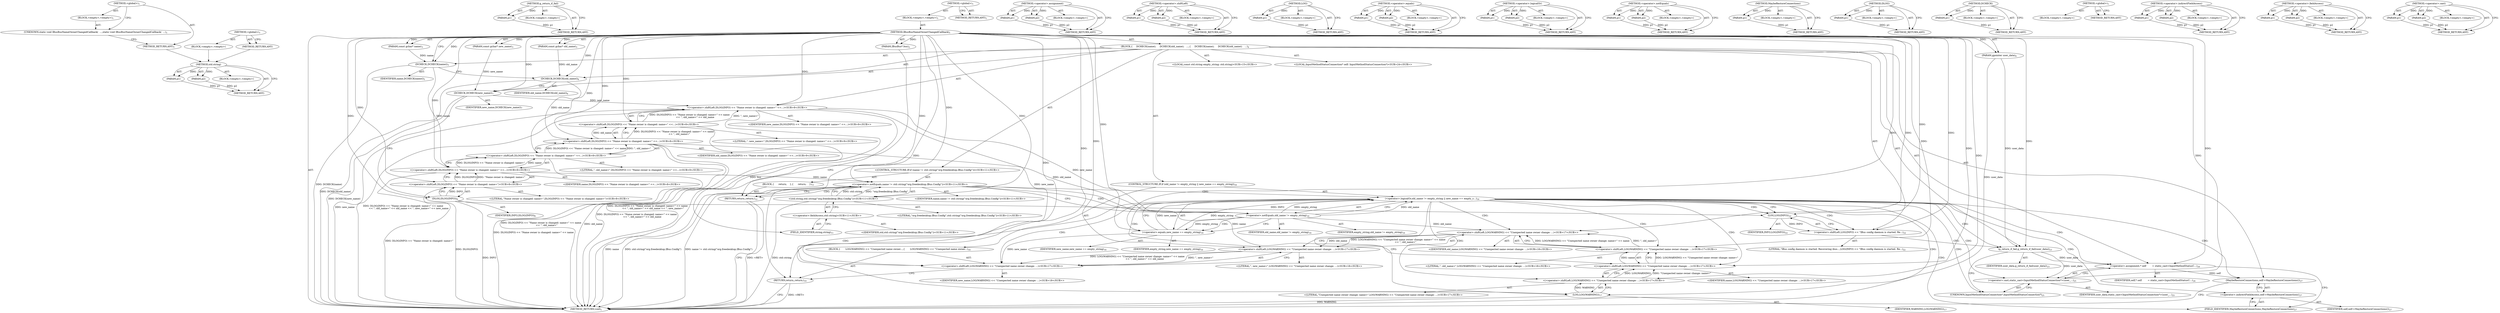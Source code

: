 digraph "&lt;global&gt;" {
vulnerable_139 [label=<(METHOD,std.string)>];
vulnerable_140 [label=<(PARAM,p1)>];
vulnerable_141 [label=<(PARAM,p2)>];
vulnerable_142 [label=<(BLOCK,&lt;empty&gt;,&lt;empty&gt;)>];
vulnerable_143 [label=<(METHOD_RETURN,ANY)>];
vulnerable_163 [label=<(METHOD,g_return_if_fail)>];
vulnerable_164 [label=<(PARAM,p1)>];
vulnerable_165 [label=<(BLOCK,&lt;empty&gt;,&lt;empty&gt;)>];
vulnerable_166 [label=<(METHOD_RETURN,ANY)>];
vulnerable_6 [label=<(METHOD,&lt;global&gt;)<SUB>1</SUB>>];
vulnerable_7 [label=<(BLOCK,&lt;empty&gt;,&lt;empty&gt;)<SUB>1</SUB>>];
vulnerable_8 [label=<(METHOD,IBusBusNameOwnerChangedCallback)<SUB>1</SUB>>];
vulnerable_9 [label=<(PARAM,IBusBus* bus)<SUB>2</SUB>>];
vulnerable_10 [label=<(PARAM,const gchar* name)<SUB>3</SUB>>];
vulnerable_11 [label=<(PARAM,const gchar* old_name)<SUB>3</SUB>>];
vulnerable_12 [label=<(PARAM,const gchar* new_name)<SUB>3</SUB>>];
vulnerable_13 [label=<(PARAM,gpointer user_data)<SUB>4</SUB>>];
vulnerable_14 [label=<(BLOCK,{
     DCHECK(name);
     DCHECK(old_name);
   ...,{
     DCHECK(name);
     DCHECK(old_name);
   ...)<SUB>4</SUB>>];
vulnerable_15 [label=<(DCHECK,DCHECK(name))<SUB>5</SUB>>];
vulnerable_16 [label=<(IDENTIFIER,name,DCHECK(name))<SUB>5</SUB>>];
vulnerable_17 [label=<(DCHECK,DCHECK(old_name))<SUB>6</SUB>>];
vulnerable_18 [label=<(IDENTIFIER,old_name,DCHECK(old_name))<SUB>6</SUB>>];
vulnerable_19 [label=<(DCHECK,DCHECK(new_name))<SUB>7</SUB>>];
vulnerable_20 [label=<(IDENTIFIER,new_name,DCHECK(new_name))<SUB>7</SUB>>];
vulnerable_21 [label="<(&lt;operator&gt;.shiftLeft,DLOG(INFO) &lt;&lt; &quot;Name owner is changed: name=&quot; &lt;&lt;...)<SUB>8</SUB>>"];
vulnerable_22 [label="<(&lt;operator&gt;.shiftLeft,DLOG(INFO) &lt;&lt; &quot;Name owner is changed: name=&quot; &lt;&lt;...)<SUB>8</SUB>>"];
vulnerable_23 [label="<(&lt;operator&gt;.shiftLeft,DLOG(INFO) &lt;&lt; &quot;Name owner is changed: name=&quot; &lt;&lt;...)<SUB>8</SUB>>"];
vulnerable_24 [label="<(&lt;operator&gt;.shiftLeft,DLOG(INFO) &lt;&lt; &quot;Name owner is changed: name=&quot; &lt;&lt;...)<SUB>8</SUB>>"];
vulnerable_25 [label="<(&lt;operator&gt;.shiftLeft,DLOG(INFO) &lt;&lt; &quot;Name owner is changed: name=&quot; &lt;&lt;...)<SUB>8</SUB>>"];
vulnerable_26 [label="<(&lt;operator&gt;.shiftLeft,DLOG(INFO) &lt;&lt; &quot;Name owner is changed: name=&quot;)<SUB>8</SUB>>"];
vulnerable_27 [label=<(DLOG,DLOG(INFO))<SUB>8</SUB>>];
vulnerable_28 [label=<(IDENTIFIER,INFO,DLOG(INFO))<SUB>8</SUB>>];
vulnerable_29 [label="<(LITERAL,&quot;Name owner is changed: name=&quot;,DLOG(INFO) &lt;&lt; &quot;Name owner is changed: name=&quot;)<SUB>8</SUB>>"];
vulnerable_30 [label="<(IDENTIFIER,name,DLOG(INFO) &lt;&lt; &quot;Name owner is changed: name=&quot; &lt;&lt;...)<SUB>8</SUB>>"];
vulnerable_31 [label="<(LITERAL,&quot;, old_name=&quot;,DLOG(INFO) &lt;&lt; &quot;Name owner is changed: name=&quot; &lt;&lt;...)<SUB>9</SUB>>"];
vulnerable_32 [label="<(IDENTIFIER,old_name,DLOG(INFO) &lt;&lt; &quot;Name owner is changed: name=&quot; &lt;&lt;...)<SUB>9</SUB>>"];
vulnerable_33 [label="<(LITERAL,&quot;, new_name=&quot;,DLOG(INFO) &lt;&lt; &quot;Name owner is changed: name=&quot; &lt;&lt;...)<SUB>9</SUB>>"];
vulnerable_34 [label="<(IDENTIFIER,new_name,DLOG(INFO) &lt;&lt; &quot;Name owner is changed: name=&quot; &lt;&lt;...)<SUB>9</SUB>>"];
vulnerable_35 [label="<(CONTROL_STRUCTURE,IF,if (name != std::string(&quot;org.freedesktop.IBus.Config&quot;)))<SUB>11</SUB>>"];
vulnerable_36 [label="<(&lt;operator&gt;.notEquals,name != std::string(&quot;org.freedesktop.IBus.Config&quot;))<SUB>11</SUB>>"];
vulnerable_37 [label="<(IDENTIFIER,name,name != std::string(&quot;org.freedesktop.IBus.Config&quot;))<SUB>11</SUB>>"];
vulnerable_38 [label="<(std.string,std::string(&quot;org.freedesktop.IBus.Config&quot;))<SUB>11</SUB>>"];
vulnerable_39 [label="<(&lt;operator&gt;.fieldAccess,std::string)<SUB>11</SUB>>"];
vulnerable_40 [label="<(IDENTIFIER,std,std::string(&quot;org.freedesktop.IBus.Config&quot;))<SUB>11</SUB>>"];
vulnerable_41 [label=<(FIELD_IDENTIFIER,string,string)<SUB>11</SUB>>];
vulnerable_42 [label="<(LITERAL,&quot;org.freedesktop.IBus.Config&quot;,std::string(&quot;org.freedesktop.IBus.Config&quot;))<SUB>11</SUB>>"];
vulnerable_43 [label=<(BLOCK,{
      return;
    },{
      return;
    })<SUB>11</SUB>>];
vulnerable_44 [label=<(RETURN,return;,return;)<SUB>12</SUB>>];
vulnerable_45 [label="<(LOCAL,const std.string empty_string: std.string)<SUB>15</SUB>>"];
vulnerable_46 [label=<(CONTROL_STRUCTURE,IF,if (old_name != empty_string || new_name == empty_string))<SUB>16</SUB>>];
vulnerable_47 [label=<(&lt;operator&gt;.logicalOr,old_name != empty_string || new_name == empty_s...)<SUB>16</SUB>>];
vulnerable_48 [label=<(&lt;operator&gt;.notEquals,old_name != empty_string)<SUB>16</SUB>>];
vulnerable_49 [label=<(IDENTIFIER,old_name,old_name != empty_string)<SUB>16</SUB>>];
vulnerable_50 [label=<(IDENTIFIER,empty_string,old_name != empty_string)<SUB>16</SUB>>];
vulnerable_51 [label=<(&lt;operator&gt;.equals,new_name == empty_string)<SUB>16</SUB>>];
vulnerable_52 [label=<(IDENTIFIER,new_name,new_name == empty_string)<SUB>16</SUB>>];
vulnerable_53 [label=<(IDENTIFIER,empty_string,new_name == empty_string)<SUB>16</SUB>>];
vulnerable_54 [label=<(BLOCK,{
       LOG(WARNING) &lt;&lt; &quot;Unexpected name owner...,{
       LOG(WARNING) &lt;&lt; &quot;Unexpected name owner...)<SUB>16</SUB>>];
vulnerable_55 [label="<(&lt;operator&gt;.shiftLeft,LOG(WARNING) &lt;&lt; &quot;Unexpected name owner change: ...)<SUB>17</SUB>>"];
vulnerable_56 [label="<(&lt;operator&gt;.shiftLeft,LOG(WARNING) &lt;&lt; &quot;Unexpected name owner change: ...)<SUB>17</SUB>>"];
vulnerable_57 [label="<(&lt;operator&gt;.shiftLeft,LOG(WARNING) &lt;&lt; &quot;Unexpected name owner change: ...)<SUB>17</SUB>>"];
vulnerable_58 [label="<(&lt;operator&gt;.shiftLeft,LOG(WARNING) &lt;&lt; &quot;Unexpected name owner change: ...)<SUB>17</SUB>>"];
vulnerable_59 [label="<(&lt;operator&gt;.shiftLeft,LOG(WARNING) &lt;&lt; &quot;Unexpected name owner change: ...)<SUB>17</SUB>>"];
vulnerable_60 [label="<(&lt;operator&gt;.shiftLeft,LOG(WARNING) &lt;&lt; &quot;Unexpected name owner change: ...)<SUB>17</SUB>>"];
vulnerable_61 [label=<(LOG,LOG(WARNING))<SUB>17</SUB>>];
vulnerable_62 [label=<(IDENTIFIER,WARNING,LOG(WARNING))<SUB>17</SUB>>];
vulnerable_63 [label="<(LITERAL,&quot;Unexpected name owner change: name=&quot;,LOG(WARNING) &lt;&lt; &quot;Unexpected name owner change: ...)<SUB>17</SUB>>"];
vulnerable_64 [label="<(IDENTIFIER,name,LOG(WARNING) &lt;&lt; &quot;Unexpected name owner change: ...)<SUB>17</SUB>>"];
vulnerable_65 [label="<(LITERAL,&quot;, old_name=&quot;,LOG(WARNING) &lt;&lt; &quot;Unexpected name owner change: ...)<SUB>18</SUB>>"];
vulnerable_66 [label="<(IDENTIFIER,old_name,LOG(WARNING) &lt;&lt; &quot;Unexpected name owner change: ...)<SUB>18</SUB>>"];
vulnerable_67 [label="<(LITERAL,&quot;, new_name=&quot;,LOG(WARNING) &lt;&lt; &quot;Unexpected name owner change: ...)<SUB>18</SUB>>"];
vulnerable_68 [label="<(IDENTIFIER,new_name,LOG(WARNING) &lt;&lt; &quot;Unexpected name owner change: ...)<SUB>18</SUB>>"];
vulnerable_69 [label=<(RETURN,return;,return;)<SUB>19</SUB>>];
vulnerable_70 [label=<(&lt;operator&gt;.shiftLeft,LOG(INFO) &lt;&lt; &quot;IBus config daemon is started. Re...)<SUB>22</SUB>>];
vulnerable_71 [label=<(LOG,LOG(INFO))<SUB>22</SUB>>];
vulnerable_72 [label=<(IDENTIFIER,INFO,LOG(INFO))<SUB>22</SUB>>];
vulnerable_73 [label=<(LITERAL,&quot;IBus config daemon is started. Recovering ibus...,LOG(INFO) &lt;&lt; &quot;IBus config daemon is started. Re...)<SUB>22</SUB>>];
vulnerable_74 [label=<(g_return_if_fail,g_return_if_fail(user_data))<SUB>23</SUB>>];
vulnerable_75 [label=<(IDENTIFIER,user_data,g_return_if_fail(user_data))<SUB>23</SUB>>];
vulnerable_76 [label="<(LOCAL,InputMethodStatusConnection* self: InputMethodStatusConnection*)<SUB>24</SUB>>"];
vulnerable_77 [label=<(&lt;operator&gt;.assignment,* self
        = static_cast&lt;InputMethodStatusC...)<SUB>24</SUB>>];
vulnerable_78 [label=<(IDENTIFIER,self,* self
        = static_cast&lt;InputMethodStatusC...)<SUB>24</SUB>>];
vulnerable_79 [label=<(&lt;operator&gt;.cast,static_cast&lt;InputMethodStatusConnection*&gt;(user_...)<SUB>25</SUB>>];
vulnerable_80 [label=<(UNKNOWN,InputMethodStatusConnection*,InputMethodStatusConnection*)<SUB>25</SUB>>];
vulnerable_81 [label=<(IDENTIFIER,user_data,static_cast&lt;InputMethodStatusConnection*&gt;(user_...)<SUB>25</SUB>>];
vulnerable_82 [label=<(MaybeRestoreConnections,self-&gt;MaybeRestoreConnections())<SUB>27</SUB>>];
vulnerable_83 [label=<(&lt;operator&gt;.indirectFieldAccess,self-&gt;MaybeRestoreConnections)<SUB>27</SUB>>];
vulnerable_84 [label=<(IDENTIFIER,self,self-&gt;MaybeRestoreConnections())<SUB>27</SUB>>];
vulnerable_85 [label=<(FIELD_IDENTIFIER,MaybeRestoreConnections,MaybeRestoreConnections)<SUB>27</SUB>>];
vulnerable_86 [label=<(METHOD_RETURN,void)<SUB>1</SUB>>];
vulnerable_88 [label=<(METHOD_RETURN,ANY)<SUB>1</SUB>>];
vulnerable_167 [label=<(METHOD,&lt;operator&gt;.assignment)>];
vulnerable_168 [label=<(PARAM,p1)>];
vulnerable_169 [label=<(PARAM,p2)>];
vulnerable_170 [label=<(BLOCK,&lt;empty&gt;,&lt;empty&gt;)>];
vulnerable_171 [label=<(METHOD_RETURN,ANY)>];
vulnerable_125 [label=<(METHOD,&lt;operator&gt;.shiftLeft)>];
vulnerable_126 [label=<(PARAM,p1)>];
vulnerable_127 [label=<(PARAM,p2)>];
vulnerable_128 [label=<(BLOCK,&lt;empty&gt;,&lt;empty&gt;)>];
vulnerable_129 [label=<(METHOD_RETURN,ANY)>];
vulnerable_159 [label=<(METHOD,LOG)>];
vulnerable_160 [label=<(PARAM,p1)>];
vulnerable_161 [label=<(BLOCK,&lt;empty&gt;,&lt;empty&gt;)>];
vulnerable_162 [label=<(METHOD_RETURN,ANY)>];
vulnerable_154 [label=<(METHOD,&lt;operator&gt;.equals)>];
vulnerable_155 [label=<(PARAM,p1)>];
vulnerable_156 [label=<(PARAM,p2)>];
vulnerable_157 [label=<(BLOCK,&lt;empty&gt;,&lt;empty&gt;)>];
vulnerable_158 [label=<(METHOD_RETURN,ANY)>];
vulnerable_149 [label=<(METHOD,&lt;operator&gt;.logicalOr)>];
vulnerable_150 [label=<(PARAM,p1)>];
vulnerable_151 [label=<(PARAM,p2)>];
vulnerable_152 [label=<(BLOCK,&lt;empty&gt;,&lt;empty&gt;)>];
vulnerable_153 [label=<(METHOD_RETURN,ANY)>];
vulnerable_134 [label=<(METHOD,&lt;operator&gt;.notEquals)>];
vulnerable_135 [label=<(PARAM,p1)>];
vulnerable_136 [label=<(PARAM,p2)>];
vulnerable_137 [label=<(BLOCK,&lt;empty&gt;,&lt;empty&gt;)>];
vulnerable_138 [label=<(METHOD_RETURN,ANY)>];
vulnerable_177 [label=<(METHOD,MaybeRestoreConnections)>];
vulnerable_178 [label=<(PARAM,p1)>];
vulnerable_179 [label=<(BLOCK,&lt;empty&gt;,&lt;empty&gt;)>];
vulnerable_180 [label=<(METHOD_RETURN,ANY)>];
vulnerable_130 [label=<(METHOD,DLOG)>];
vulnerable_131 [label=<(PARAM,p1)>];
vulnerable_132 [label=<(BLOCK,&lt;empty&gt;,&lt;empty&gt;)>];
vulnerable_133 [label=<(METHOD_RETURN,ANY)>];
vulnerable_121 [label=<(METHOD,DCHECK)>];
vulnerable_122 [label=<(PARAM,p1)>];
vulnerable_123 [label=<(BLOCK,&lt;empty&gt;,&lt;empty&gt;)>];
vulnerable_124 [label=<(METHOD_RETURN,ANY)>];
vulnerable_115 [label=<(METHOD,&lt;global&gt;)<SUB>1</SUB>>];
vulnerable_116 [label=<(BLOCK,&lt;empty&gt;,&lt;empty&gt;)>];
vulnerable_117 [label=<(METHOD_RETURN,ANY)>];
vulnerable_181 [label=<(METHOD,&lt;operator&gt;.indirectFieldAccess)>];
vulnerable_182 [label=<(PARAM,p1)>];
vulnerable_183 [label=<(PARAM,p2)>];
vulnerable_184 [label=<(BLOCK,&lt;empty&gt;,&lt;empty&gt;)>];
vulnerable_185 [label=<(METHOD_RETURN,ANY)>];
vulnerable_144 [label=<(METHOD,&lt;operator&gt;.fieldAccess)>];
vulnerable_145 [label=<(PARAM,p1)>];
vulnerable_146 [label=<(PARAM,p2)>];
vulnerable_147 [label=<(BLOCK,&lt;empty&gt;,&lt;empty&gt;)>];
vulnerable_148 [label=<(METHOD_RETURN,ANY)>];
vulnerable_172 [label=<(METHOD,&lt;operator&gt;.cast)>];
vulnerable_173 [label=<(PARAM,p1)>];
vulnerable_174 [label=<(PARAM,p2)>];
vulnerable_175 [label=<(BLOCK,&lt;empty&gt;,&lt;empty&gt;)>];
vulnerable_176 [label=<(METHOD_RETURN,ANY)>];
fixed_6 [label=<(METHOD,&lt;global&gt;)<SUB>1</SUB>>];
fixed_7 [label=<(BLOCK,&lt;empty&gt;,&lt;empty&gt;)<SUB>1</SUB>>];
fixed_8 [label=<(UNKNOWN,static void IBusBusNameOwnerChangedCallback(
  ...,static void IBusBusNameOwnerChangedCallback(
  ...)<SUB>1</SUB>>];
fixed_9 [label=<(METHOD_RETURN,ANY)<SUB>1</SUB>>];
fixed_14 [label=<(METHOD,&lt;global&gt;)<SUB>1</SUB>>];
fixed_15 [label=<(BLOCK,&lt;empty&gt;,&lt;empty&gt;)>];
fixed_16 [label=<(METHOD_RETURN,ANY)>];
vulnerable_139 -> vulnerable_140  [key=0, label="AST: "];
vulnerable_139 -> vulnerable_140  [key=1, label="DDG: "];
vulnerable_139 -> vulnerable_142  [key=0, label="AST: "];
vulnerable_139 -> vulnerable_141  [key=0, label="AST: "];
vulnerable_139 -> vulnerable_141  [key=1, label="DDG: "];
vulnerable_139 -> vulnerable_143  [key=0, label="AST: "];
vulnerable_139 -> vulnerable_143  [key=1, label="CFG: "];
vulnerable_140 -> vulnerable_143  [key=0, label="DDG: p1"];
vulnerable_141 -> vulnerable_143  [key=0, label="DDG: p2"];
vulnerable_163 -> vulnerable_164  [key=0, label="AST: "];
vulnerable_163 -> vulnerable_164  [key=1, label="DDG: "];
vulnerable_163 -> vulnerable_165  [key=0, label="AST: "];
vulnerable_163 -> vulnerable_166  [key=0, label="AST: "];
vulnerable_163 -> vulnerable_166  [key=1, label="CFG: "];
vulnerable_164 -> vulnerable_166  [key=0, label="DDG: p1"];
vulnerable_6 -> vulnerable_7  [key=0, label="AST: "];
vulnerable_6 -> vulnerable_88  [key=0, label="AST: "];
vulnerable_6 -> vulnerable_88  [key=1, label="CFG: "];
vulnerable_7 -> vulnerable_8  [key=0, label="AST: "];
vulnerable_8 -> vulnerable_9  [key=0, label="AST: "];
vulnerable_8 -> vulnerable_9  [key=1, label="DDG: "];
vulnerable_8 -> vulnerable_10  [key=0, label="AST: "];
vulnerable_8 -> vulnerable_10  [key=1, label="DDG: "];
vulnerable_8 -> vulnerable_11  [key=0, label="AST: "];
vulnerable_8 -> vulnerable_11  [key=1, label="DDG: "];
vulnerable_8 -> vulnerable_12  [key=0, label="AST: "];
vulnerable_8 -> vulnerable_12  [key=1, label="DDG: "];
vulnerable_8 -> vulnerable_13  [key=0, label="AST: "];
vulnerable_8 -> vulnerable_13  [key=1, label="DDG: "];
vulnerable_8 -> vulnerable_14  [key=0, label="AST: "];
vulnerable_8 -> vulnerable_86  [key=0, label="AST: "];
vulnerable_8 -> vulnerable_15  [key=0, label="CFG: "];
vulnerable_8 -> vulnerable_15  [key=1, label="DDG: "];
vulnerable_8 -> vulnerable_77  [key=0, label="DDG: "];
vulnerable_8 -> vulnerable_17  [key=0, label="DDG: "];
vulnerable_8 -> vulnerable_19  [key=0, label="DDG: "];
vulnerable_8 -> vulnerable_21  [key=0, label="DDG: "];
vulnerable_8 -> vulnerable_70  [key=0, label="DDG: "];
vulnerable_8 -> vulnerable_74  [key=0, label="DDG: "];
vulnerable_8 -> vulnerable_22  [key=0, label="DDG: "];
vulnerable_8 -> vulnerable_36  [key=0, label="DDG: "];
vulnerable_8 -> vulnerable_44  [key=0, label="DDG: "];
vulnerable_8 -> vulnerable_69  [key=0, label="DDG: "];
vulnerable_8 -> vulnerable_71  [key=0, label="DDG: "];
vulnerable_8 -> vulnerable_79  [key=0, label="DDG: "];
vulnerable_8 -> vulnerable_23  [key=0, label="DDG: "];
vulnerable_8 -> vulnerable_38  [key=0, label="DDG: "];
vulnerable_8 -> vulnerable_48  [key=0, label="DDG: "];
vulnerable_8 -> vulnerable_51  [key=0, label="DDG: "];
vulnerable_8 -> vulnerable_55  [key=0, label="DDG: "];
vulnerable_8 -> vulnerable_24  [key=0, label="DDG: "];
vulnerable_8 -> vulnerable_56  [key=0, label="DDG: "];
vulnerable_8 -> vulnerable_25  [key=0, label="DDG: "];
vulnerable_8 -> vulnerable_57  [key=0, label="DDG: "];
vulnerable_8 -> vulnerable_26  [key=0, label="DDG: "];
vulnerable_8 -> vulnerable_58  [key=0, label="DDG: "];
vulnerable_8 -> vulnerable_27  [key=0, label="DDG: "];
vulnerable_8 -> vulnerable_59  [key=0, label="DDG: "];
vulnerable_8 -> vulnerable_60  [key=0, label="DDG: "];
vulnerable_8 -> vulnerable_61  [key=0, label="DDG: "];
vulnerable_9 -> vulnerable_86  [key=0, label="DDG: bus"];
vulnerable_10 -> vulnerable_15  [key=0, label="DDG: name"];
vulnerable_11 -> vulnerable_17  [key=0, label="DDG: old_name"];
vulnerable_12 -> vulnerable_19  [key=0, label="DDG: new_name"];
vulnerable_13 -> vulnerable_86  [key=0, label="DDG: user_data"];
vulnerable_13 -> vulnerable_74  [key=0, label="DDG: user_data"];
vulnerable_14 -> vulnerable_15  [key=0, label="AST: "];
vulnerable_14 -> vulnerable_17  [key=0, label="AST: "];
vulnerable_14 -> vulnerable_19  [key=0, label="AST: "];
vulnerable_14 -> vulnerable_21  [key=0, label="AST: "];
vulnerable_14 -> vulnerable_35  [key=0, label="AST: "];
vulnerable_14 -> vulnerable_45  [key=0, label="AST: "];
vulnerable_14 -> vulnerable_46  [key=0, label="AST: "];
vulnerable_14 -> vulnerable_70  [key=0, label="AST: "];
vulnerable_14 -> vulnerable_74  [key=0, label="AST: "];
vulnerable_14 -> vulnerable_76  [key=0, label="AST: "];
vulnerable_14 -> vulnerable_77  [key=0, label="AST: "];
vulnerable_14 -> vulnerable_82  [key=0, label="AST: "];
vulnerable_15 -> vulnerable_16  [key=0, label="AST: "];
vulnerable_15 -> vulnerable_17  [key=0, label="CFG: "];
vulnerable_15 -> vulnerable_86  [key=0, label="DDG: DCHECK(name)"];
vulnerable_15 -> vulnerable_25  [key=0, label="DDG: name"];
vulnerable_17 -> vulnerable_18  [key=0, label="AST: "];
vulnerable_17 -> vulnerable_19  [key=0, label="CFG: "];
vulnerable_17 -> vulnerable_86  [key=0, label="DDG: DCHECK(old_name)"];
vulnerable_17 -> vulnerable_23  [key=0, label="DDG: old_name"];
vulnerable_19 -> vulnerable_20  [key=0, label="AST: "];
vulnerable_19 -> vulnerable_27  [key=0, label="CFG: "];
vulnerable_19 -> vulnerable_86  [key=0, label="DDG: DCHECK(new_name)"];
vulnerable_19 -> vulnerable_21  [key=0, label="DDG: new_name"];
vulnerable_21 -> vulnerable_22  [key=0, label="AST: "];
vulnerable_21 -> vulnerable_34  [key=0, label="AST: "];
vulnerable_21 -> vulnerable_41  [key=0, label="CFG: "];
vulnerable_21 -> vulnerable_86  [key=0, label="DDG: DLOG(INFO) &lt;&lt; &quot;Name owner is changed: name=&quot; &lt;&lt; name
               &lt;&lt; &quot;, old_name=&quot; &lt;&lt; old_name &lt;&lt; &quot;, new_name=&quot;"];
vulnerable_21 -> vulnerable_86  [key=1, label="DDG: new_name"];
vulnerable_21 -> vulnerable_86  [key=2, label="DDG: DLOG(INFO) &lt;&lt; &quot;Name owner is changed: name=&quot; &lt;&lt; name
               &lt;&lt; &quot;, old_name=&quot; &lt;&lt; old_name &lt;&lt; &quot;, new_name=&quot; &lt;&lt; new_name"];
vulnerable_21 -> vulnerable_51  [key=0, label="DDG: new_name"];
vulnerable_21 -> vulnerable_55  [key=0, label="DDG: new_name"];
vulnerable_22 -> vulnerable_23  [key=0, label="AST: "];
vulnerable_22 -> vulnerable_33  [key=0, label="AST: "];
vulnerable_22 -> vulnerable_21  [key=0, label="CFG: "];
vulnerable_22 -> vulnerable_21  [key=1, label="DDG: DLOG(INFO) &lt;&lt; &quot;Name owner is changed: name=&quot; &lt;&lt; name
               &lt;&lt; &quot;, old_name=&quot; &lt;&lt; old_name"];
vulnerable_22 -> vulnerable_21  [key=2, label="DDG: &quot;, new_name=&quot;"];
vulnerable_22 -> vulnerable_86  [key=0, label="DDG: DLOG(INFO) &lt;&lt; &quot;Name owner is changed: name=&quot; &lt;&lt; name
               &lt;&lt; &quot;, old_name=&quot; &lt;&lt; old_name"];
vulnerable_23 -> vulnerable_24  [key=0, label="AST: "];
vulnerable_23 -> vulnerable_32  [key=0, label="AST: "];
vulnerable_23 -> vulnerable_22  [key=0, label="CFG: "];
vulnerable_23 -> vulnerable_22  [key=1, label="DDG: DLOG(INFO) &lt;&lt; &quot;Name owner is changed: name=&quot; &lt;&lt; name
               &lt;&lt; &quot;, old_name=&quot;"];
vulnerable_23 -> vulnerable_22  [key=2, label="DDG: old_name"];
vulnerable_23 -> vulnerable_86  [key=0, label="DDG: DLOG(INFO) &lt;&lt; &quot;Name owner is changed: name=&quot; &lt;&lt; name
               &lt;&lt; &quot;, old_name=&quot;"];
vulnerable_23 -> vulnerable_86  [key=1, label="DDG: old_name"];
vulnerable_23 -> vulnerable_48  [key=0, label="DDG: old_name"];
vulnerable_24 -> vulnerable_25  [key=0, label="AST: "];
vulnerable_24 -> vulnerable_31  [key=0, label="AST: "];
vulnerable_24 -> vulnerable_23  [key=0, label="CFG: "];
vulnerable_24 -> vulnerable_23  [key=1, label="DDG: DLOG(INFO) &lt;&lt; &quot;Name owner is changed: name=&quot; &lt;&lt; name"];
vulnerable_24 -> vulnerable_23  [key=2, label="DDG: &quot;, old_name=&quot;"];
vulnerable_24 -> vulnerable_86  [key=0, label="DDG: DLOG(INFO) &lt;&lt; &quot;Name owner is changed: name=&quot; &lt;&lt; name"];
vulnerable_25 -> vulnerable_26  [key=0, label="AST: "];
vulnerable_25 -> vulnerable_30  [key=0, label="AST: "];
vulnerable_25 -> vulnerable_24  [key=0, label="CFG: "];
vulnerable_25 -> vulnerable_24  [key=1, label="DDG: DLOG(INFO) &lt;&lt; &quot;Name owner is changed: name=&quot;"];
vulnerable_25 -> vulnerable_24  [key=2, label="DDG: name"];
vulnerable_25 -> vulnerable_86  [key=0, label="DDG: DLOG(INFO) &lt;&lt; &quot;Name owner is changed: name=&quot;"];
vulnerable_25 -> vulnerable_36  [key=0, label="DDG: name"];
vulnerable_26 -> vulnerable_27  [key=0, label="AST: "];
vulnerable_26 -> vulnerable_29  [key=0, label="AST: "];
vulnerable_26 -> vulnerable_25  [key=0, label="CFG: "];
vulnerable_26 -> vulnerable_25  [key=1, label="DDG: DLOG(INFO)"];
vulnerable_26 -> vulnerable_25  [key=2, label="DDG: &quot;Name owner is changed: name=&quot;"];
vulnerable_26 -> vulnerable_86  [key=0, label="DDG: DLOG(INFO)"];
vulnerable_27 -> vulnerable_28  [key=0, label="AST: "];
vulnerable_27 -> vulnerable_26  [key=0, label="CFG: "];
vulnerable_27 -> vulnerable_26  [key=1, label="DDG: INFO"];
vulnerable_27 -> vulnerable_86  [key=0, label="DDG: INFO"];
vulnerable_27 -> vulnerable_71  [key=0, label="DDG: INFO"];
vulnerable_35 -> vulnerable_36  [key=0, label="AST: "];
vulnerable_35 -> vulnerable_43  [key=0, label="AST: "];
vulnerable_36 -> vulnerable_37  [key=0, label="AST: "];
vulnerable_36 -> vulnerable_38  [key=0, label="AST: "];
vulnerable_36 -> vulnerable_44  [key=0, label="CFG: "];
vulnerable_36 -> vulnerable_44  [key=1, label="CDG: "];
vulnerable_36 -> vulnerable_48  [key=0, label="CFG: "];
vulnerable_36 -> vulnerable_48  [key=1, label="CDG: "];
vulnerable_36 -> vulnerable_86  [key=0, label="DDG: name"];
vulnerable_36 -> vulnerable_86  [key=1, label="DDG: std::string(&quot;org.freedesktop.IBus.Config&quot;)"];
vulnerable_36 -> vulnerable_86  [key=2, label="DDG: name != std::string(&quot;org.freedesktop.IBus.Config&quot;)"];
vulnerable_36 -> vulnerable_59  [key=0, label="DDG: name"];
vulnerable_36 -> vulnerable_47  [key=0, label="CDG: "];
vulnerable_38 -> vulnerable_39  [key=0, label="AST: "];
vulnerable_38 -> vulnerable_42  [key=0, label="AST: "];
vulnerable_38 -> vulnerable_36  [key=0, label="CFG: "];
vulnerable_38 -> vulnerable_36  [key=1, label="DDG: std::string"];
vulnerable_38 -> vulnerable_36  [key=2, label="DDG: &quot;org.freedesktop.IBus.Config&quot;"];
vulnerable_38 -> vulnerable_86  [key=0, label="DDG: std::string"];
vulnerable_39 -> vulnerable_40  [key=0, label="AST: "];
vulnerable_39 -> vulnerable_41  [key=0, label="AST: "];
vulnerable_39 -> vulnerable_38  [key=0, label="CFG: "];
vulnerable_41 -> vulnerable_39  [key=0, label="CFG: "];
vulnerable_43 -> vulnerable_44  [key=0, label="AST: "];
vulnerable_44 -> vulnerable_86  [key=0, label="CFG: "];
vulnerable_44 -> vulnerable_86  [key=1, label="DDG: &lt;RET&gt;"];
vulnerable_46 -> vulnerable_47  [key=0, label="AST: "];
vulnerable_46 -> vulnerable_54  [key=0, label="AST: "];
vulnerable_47 -> vulnerable_48  [key=0, label="AST: "];
vulnerable_47 -> vulnerable_51  [key=0, label="AST: "];
vulnerable_47 -> vulnerable_61  [key=0, label="CFG: "];
vulnerable_47 -> vulnerable_61  [key=1, label="CDG: "];
vulnerable_47 -> vulnerable_71  [key=0, label="CFG: "];
vulnerable_47 -> vulnerable_71  [key=1, label="CDG: "];
vulnerable_47 -> vulnerable_80  [key=0, label="CDG: "];
vulnerable_47 -> vulnerable_58  [key=0, label="CDG: "];
vulnerable_47 -> vulnerable_60  [key=0, label="CDG: "];
vulnerable_47 -> vulnerable_77  [key=0, label="CDG: "];
vulnerable_47 -> vulnerable_57  [key=0, label="CDG: "];
vulnerable_47 -> vulnerable_83  [key=0, label="CDG: "];
vulnerable_47 -> vulnerable_85  [key=0, label="CDG: "];
vulnerable_47 -> vulnerable_56  [key=0, label="CDG: "];
vulnerable_47 -> vulnerable_69  [key=0, label="CDG: "];
vulnerable_47 -> vulnerable_70  [key=0, label="CDG: "];
vulnerable_47 -> vulnerable_74  [key=0, label="CDG: "];
vulnerable_47 -> vulnerable_59  [key=0, label="CDG: "];
vulnerable_47 -> vulnerable_55  [key=0, label="CDG: "];
vulnerable_47 -> vulnerable_82  [key=0, label="CDG: "];
vulnerable_47 -> vulnerable_79  [key=0, label="CDG: "];
vulnerable_48 -> vulnerable_49  [key=0, label="AST: "];
vulnerable_48 -> vulnerable_50  [key=0, label="AST: "];
vulnerable_48 -> vulnerable_47  [key=0, label="CFG: "];
vulnerable_48 -> vulnerable_47  [key=1, label="DDG: old_name"];
vulnerable_48 -> vulnerable_47  [key=2, label="DDG: empty_string"];
vulnerable_48 -> vulnerable_51  [key=0, label="CFG: "];
vulnerable_48 -> vulnerable_51  [key=1, label="DDG: empty_string"];
vulnerable_48 -> vulnerable_51  [key=2, label="CDG: "];
vulnerable_48 -> vulnerable_57  [key=0, label="DDG: old_name"];
vulnerable_51 -> vulnerable_52  [key=0, label="AST: "];
vulnerable_51 -> vulnerable_53  [key=0, label="AST: "];
vulnerable_51 -> vulnerable_47  [key=0, label="CFG: "];
vulnerable_51 -> vulnerable_47  [key=1, label="DDG: new_name"];
vulnerable_51 -> vulnerable_47  [key=2, label="DDG: empty_string"];
vulnerable_51 -> vulnerable_55  [key=0, label="DDG: new_name"];
vulnerable_54 -> vulnerable_55  [key=0, label="AST: "];
vulnerable_54 -> vulnerable_69  [key=0, label="AST: "];
vulnerable_55 -> vulnerable_56  [key=0, label="AST: "];
vulnerable_55 -> vulnerable_68  [key=0, label="AST: "];
vulnerable_55 -> vulnerable_69  [key=0, label="CFG: "];
vulnerable_56 -> vulnerable_57  [key=0, label="AST: "];
vulnerable_56 -> vulnerable_67  [key=0, label="AST: "];
vulnerable_56 -> vulnerable_55  [key=0, label="CFG: "];
vulnerable_56 -> vulnerable_55  [key=1, label="DDG: LOG(WARNING) &lt;&lt; &quot;Unexpected name owner change: name=&quot; &lt;&lt; name
                    &lt;&lt; &quot;, old_name=&quot; &lt;&lt; old_name"];
vulnerable_56 -> vulnerable_55  [key=2, label="DDG: &quot;, new_name=&quot;"];
vulnerable_57 -> vulnerable_58  [key=0, label="AST: "];
vulnerable_57 -> vulnerable_66  [key=0, label="AST: "];
vulnerable_57 -> vulnerable_56  [key=0, label="CFG: "];
vulnerable_57 -> vulnerable_56  [key=1, label="DDG: LOG(WARNING) &lt;&lt; &quot;Unexpected name owner change: name=&quot; &lt;&lt; name
                    &lt;&lt; &quot;, old_name=&quot;"];
vulnerable_57 -> vulnerable_56  [key=2, label="DDG: old_name"];
vulnerable_58 -> vulnerable_59  [key=0, label="AST: "];
vulnerable_58 -> vulnerable_65  [key=0, label="AST: "];
vulnerable_58 -> vulnerable_57  [key=0, label="CFG: "];
vulnerable_58 -> vulnerable_57  [key=1, label="DDG: LOG(WARNING) &lt;&lt; &quot;Unexpected name owner change: name=&quot; &lt;&lt; name"];
vulnerable_58 -> vulnerable_57  [key=2, label="DDG: &quot;, old_name=&quot;"];
vulnerable_59 -> vulnerable_60  [key=0, label="AST: "];
vulnerable_59 -> vulnerable_64  [key=0, label="AST: "];
vulnerable_59 -> vulnerable_58  [key=0, label="CFG: "];
vulnerable_59 -> vulnerable_58  [key=1, label="DDG: LOG(WARNING) &lt;&lt; &quot;Unexpected name owner change: name=&quot;"];
vulnerable_59 -> vulnerable_58  [key=2, label="DDG: name"];
vulnerable_60 -> vulnerable_61  [key=0, label="AST: "];
vulnerable_60 -> vulnerable_63  [key=0, label="AST: "];
vulnerable_60 -> vulnerable_59  [key=0, label="CFG: "];
vulnerable_60 -> vulnerable_59  [key=1, label="DDG: LOG(WARNING)"];
vulnerable_60 -> vulnerable_59  [key=2, label="DDG: &quot;Unexpected name owner change: name=&quot;"];
vulnerable_61 -> vulnerable_62  [key=0, label="AST: "];
vulnerable_61 -> vulnerable_60  [key=0, label="CFG: "];
vulnerable_61 -> vulnerable_60  [key=1, label="DDG: WARNING"];
vulnerable_61 -> vulnerable_86  [key=0, label="DDG: WARNING"];
vulnerable_69 -> vulnerable_86  [key=0, label="CFG: "];
vulnerable_69 -> vulnerable_86  [key=1, label="DDG: &lt;RET&gt;"];
vulnerable_70 -> vulnerable_71  [key=0, label="AST: "];
vulnerable_70 -> vulnerable_73  [key=0, label="AST: "];
vulnerable_70 -> vulnerable_74  [key=0, label="CFG: "];
vulnerable_71 -> vulnerable_72  [key=0, label="AST: "];
vulnerable_71 -> vulnerable_70  [key=0, label="CFG: "];
vulnerable_71 -> vulnerable_70  [key=1, label="DDG: INFO"];
vulnerable_74 -> vulnerable_75  [key=0, label="AST: "];
vulnerable_74 -> vulnerable_80  [key=0, label="CFG: "];
vulnerable_74 -> vulnerable_77  [key=0, label="DDG: user_data"];
vulnerable_74 -> vulnerable_79  [key=0, label="DDG: user_data"];
vulnerable_77 -> vulnerable_78  [key=0, label="AST: "];
vulnerable_77 -> vulnerable_79  [key=0, label="AST: "];
vulnerable_77 -> vulnerable_85  [key=0, label="CFG: "];
vulnerable_77 -> vulnerable_82  [key=0, label="DDG: self"];
vulnerable_79 -> vulnerable_80  [key=0, label="AST: "];
vulnerable_79 -> vulnerable_81  [key=0, label="AST: "];
vulnerable_79 -> vulnerable_77  [key=0, label="CFG: "];
vulnerable_80 -> vulnerable_79  [key=0, label="CFG: "];
vulnerable_82 -> vulnerable_83  [key=0, label="AST: "];
vulnerable_82 -> vulnerable_86  [key=0, label="CFG: "];
vulnerable_83 -> vulnerable_84  [key=0, label="AST: "];
vulnerable_83 -> vulnerable_85  [key=0, label="AST: "];
vulnerable_83 -> vulnerable_82  [key=0, label="CFG: "];
vulnerable_85 -> vulnerable_83  [key=0, label="CFG: "];
vulnerable_167 -> vulnerable_168  [key=0, label="AST: "];
vulnerable_167 -> vulnerable_168  [key=1, label="DDG: "];
vulnerable_167 -> vulnerable_170  [key=0, label="AST: "];
vulnerable_167 -> vulnerable_169  [key=0, label="AST: "];
vulnerable_167 -> vulnerable_169  [key=1, label="DDG: "];
vulnerable_167 -> vulnerable_171  [key=0, label="AST: "];
vulnerable_167 -> vulnerable_171  [key=1, label="CFG: "];
vulnerable_168 -> vulnerable_171  [key=0, label="DDG: p1"];
vulnerable_169 -> vulnerable_171  [key=0, label="DDG: p2"];
vulnerable_125 -> vulnerable_126  [key=0, label="AST: "];
vulnerable_125 -> vulnerable_126  [key=1, label="DDG: "];
vulnerable_125 -> vulnerable_128  [key=0, label="AST: "];
vulnerable_125 -> vulnerable_127  [key=0, label="AST: "];
vulnerable_125 -> vulnerable_127  [key=1, label="DDG: "];
vulnerable_125 -> vulnerable_129  [key=0, label="AST: "];
vulnerable_125 -> vulnerable_129  [key=1, label="CFG: "];
vulnerable_126 -> vulnerable_129  [key=0, label="DDG: p1"];
vulnerable_127 -> vulnerable_129  [key=0, label="DDG: p2"];
vulnerable_159 -> vulnerable_160  [key=0, label="AST: "];
vulnerable_159 -> vulnerable_160  [key=1, label="DDG: "];
vulnerable_159 -> vulnerable_161  [key=0, label="AST: "];
vulnerable_159 -> vulnerable_162  [key=0, label="AST: "];
vulnerable_159 -> vulnerable_162  [key=1, label="CFG: "];
vulnerable_160 -> vulnerable_162  [key=0, label="DDG: p1"];
vulnerable_154 -> vulnerable_155  [key=0, label="AST: "];
vulnerable_154 -> vulnerable_155  [key=1, label="DDG: "];
vulnerable_154 -> vulnerable_157  [key=0, label="AST: "];
vulnerable_154 -> vulnerable_156  [key=0, label="AST: "];
vulnerable_154 -> vulnerable_156  [key=1, label="DDG: "];
vulnerable_154 -> vulnerable_158  [key=0, label="AST: "];
vulnerable_154 -> vulnerable_158  [key=1, label="CFG: "];
vulnerable_155 -> vulnerable_158  [key=0, label="DDG: p1"];
vulnerable_156 -> vulnerable_158  [key=0, label="DDG: p2"];
vulnerable_149 -> vulnerable_150  [key=0, label="AST: "];
vulnerable_149 -> vulnerable_150  [key=1, label="DDG: "];
vulnerable_149 -> vulnerable_152  [key=0, label="AST: "];
vulnerable_149 -> vulnerable_151  [key=0, label="AST: "];
vulnerable_149 -> vulnerable_151  [key=1, label="DDG: "];
vulnerable_149 -> vulnerable_153  [key=0, label="AST: "];
vulnerable_149 -> vulnerable_153  [key=1, label="CFG: "];
vulnerable_150 -> vulnerable_153  [key=0, label="DDG: p1"];
vulnerable_151 -> vulnerable_153  [key=0, label="DDG: p2"];
vulnerable_134 -> vulnerable_135  [key=0, label="AST: "];
vulnerable_134 -> vulnerable_135  [key=1, label="DDG: "];
vulnerable_134 -> vulnerable_137  [key=0, label="AST: "];
vulnerable_134 -> vulnerable_136  [key=0, label="AST: "];
vulnerable_134 -> vulnerable_136  [key=1, label="DDG: "];
vulnerable_134 -> vulnerable_138  [key=0, label="AST: "];
vulnerable_134 -> vulnerable_138  [key=1, label="CFG: "];
vulnerable_135 -> vulnerable_138  [key=0, label="DDG: p1"];
vulnerable_136 -> vulnerable_138  [key=0, label="DDG: p2"];
vulnerable_177 -> vulnerable_178  [key=0, label="AST: "];
vulnerable_177 -> vulnerable_178  [key=1, label="DDG: "];
vulnerable_177 -> vulnerable_179  [key=0, label="AST: "];
vulnerable_177 -> vulnerable_180  [key=0, label="AST: "];
vulnerable_177 -> vulnerable_180  [key=1, label="CFG: "];
vulnerable_178 -> vulnerable_180  [key=0, label="DDG: p1"];
vulnerable_130 -> vulnerable_131  [key=0, label="AST: "];
vulnerable_130 -> vulnerable_131  [key=1, label="DDG: "];
vulnerable_130 -> vulnerable_132  [key=0, label="AST: "];
vulnerable_130 -> vulnerable_133  [key=0, label="AST: "];
vulnerable_130 -> vulnerable_133  [key=1, label="CFG: "];
vulnerable_131 -> vulnerable_133  [key=0, label="DDG: p1"];
vulnerable_121 -> vulnerable_122  [key=0, label="AST: "];
vulnerable_121 -> vulnerable_122  [key=1, label="DDG: "];
vulnerable_121 -> vulnerable_123  [key=0, label="AST: "];
vulnerable_121 -> vulnerable_124  [key=0, label="AST: "];
vulnerable_121 -> vulnerable_124  [key=1, label="CFG: "];
vulnerable_122 -> vulnerable_124  [key=0, label="DDG: p1"];
vulnerable_115 -> vulnerable_116  [key=0, label="AST: "];
vulnerable_115 -> vulnerable_117  [key=0, label="AST: "];
vulnerable_115 -> vulnerable_117  [key=1, label="CFG: "];
vulnerable_181 -> vulnerable_182  [key=0, label="AST: "];
vulnerable_181 -> vulnerable_182  [key=1, label="DDG: "];
vulnerable_181 -> vulnerable_184  [key=0, label="AST: "];
vulnerable_181 -> vulnerable_183  [key=0, label="AST: "];
vulnerable_181 -> vulnerable_183  [key=1, label="DDG: "];
vulnerable_181 -> vulnerable_185  [key=0, label="AST: "];
vulnerable_181 -> vulnerable_185  [key=1, label="CFG: "];
vulnerable_182 -> vulnerable_185  [key=0, label="DDG: p1"];
vulnerable_183 -> vulnerable_185  [key=0, label="DDG: p2"];
vulnerable_144 -> vulnerable_145  [key=0, label="AST: "];
vulnerable_144 -> vulnerable_145  [key=1, label="DDG: "];
vulnerable_144 -> vulnerable_147  [key=0, label="AST: "];
vulnerable_144 -> vulnerable_146  [key=0, label="AST: "];
vulnerable_144 -> vulnerable_146  [key=1, label="DDG: "];
vulnerable_144 -> vulnerable_148  [key=0, label="AST: "];
vulnerable_144 -> vulnerable_148  [key=1, label="CFG: "];
vulnerable_145 -> vulnerable_148  [key=0, label="DDG: p1"];
vulnerable_146 -> vulnerable_148  [key=0, label="DDG: p2"];
vulnerable_172 -> vulnerable_173  [key=0, label="AST: "];
vulnerable_172 -> vulnerable_173  [key=1, label="DDG: "];
vulnerable_172 -> vulnerable_175  [key=0, label="AST: "];
vulnerable_172 -> vulnerable_174  [key=0, label="AST: "];
vulnerable_172 -> vulnerable_174  [key=1, label="DDG: "];
vulnerable_172 -> vulnerable_176  [key=0, label="AST: "];
vulnerable_172 -> vulnerable_176  [key=1, label="CFG: "];
vulnerable_173 -> vulnerable_176  [key=0, label="DDG: p1"];
vulnerable_174 -> vulnerable_176  [key=0, label="DDG: p2"];
fixed_6 -> fixed_7  [key=0, label="AST: "];
fixed_6 -> fixed_9  [key=0, label="AST: "];
fixed_6 -> fixed_8  [key=0, label="CFG: "];
fixed_7 -> fixed_8  [key=0, label="AST: "];
fixed_8 -> fixed_9  [key=0, label="CFG: "];
fixed_9 -> vulnerable_139  [key=0];
fixed_14 -> fixed_15  [key=0, label="AST: "];
fixed_14 -> fixed_16  [key=0, label="AST: "];
fixed_14 -> fixed_16  [key=1, label="CFG: "];
fixed_15 -> vulnerable_139  [key=0];
fixed_16 -> vulnerable_139  [key=0];
}
